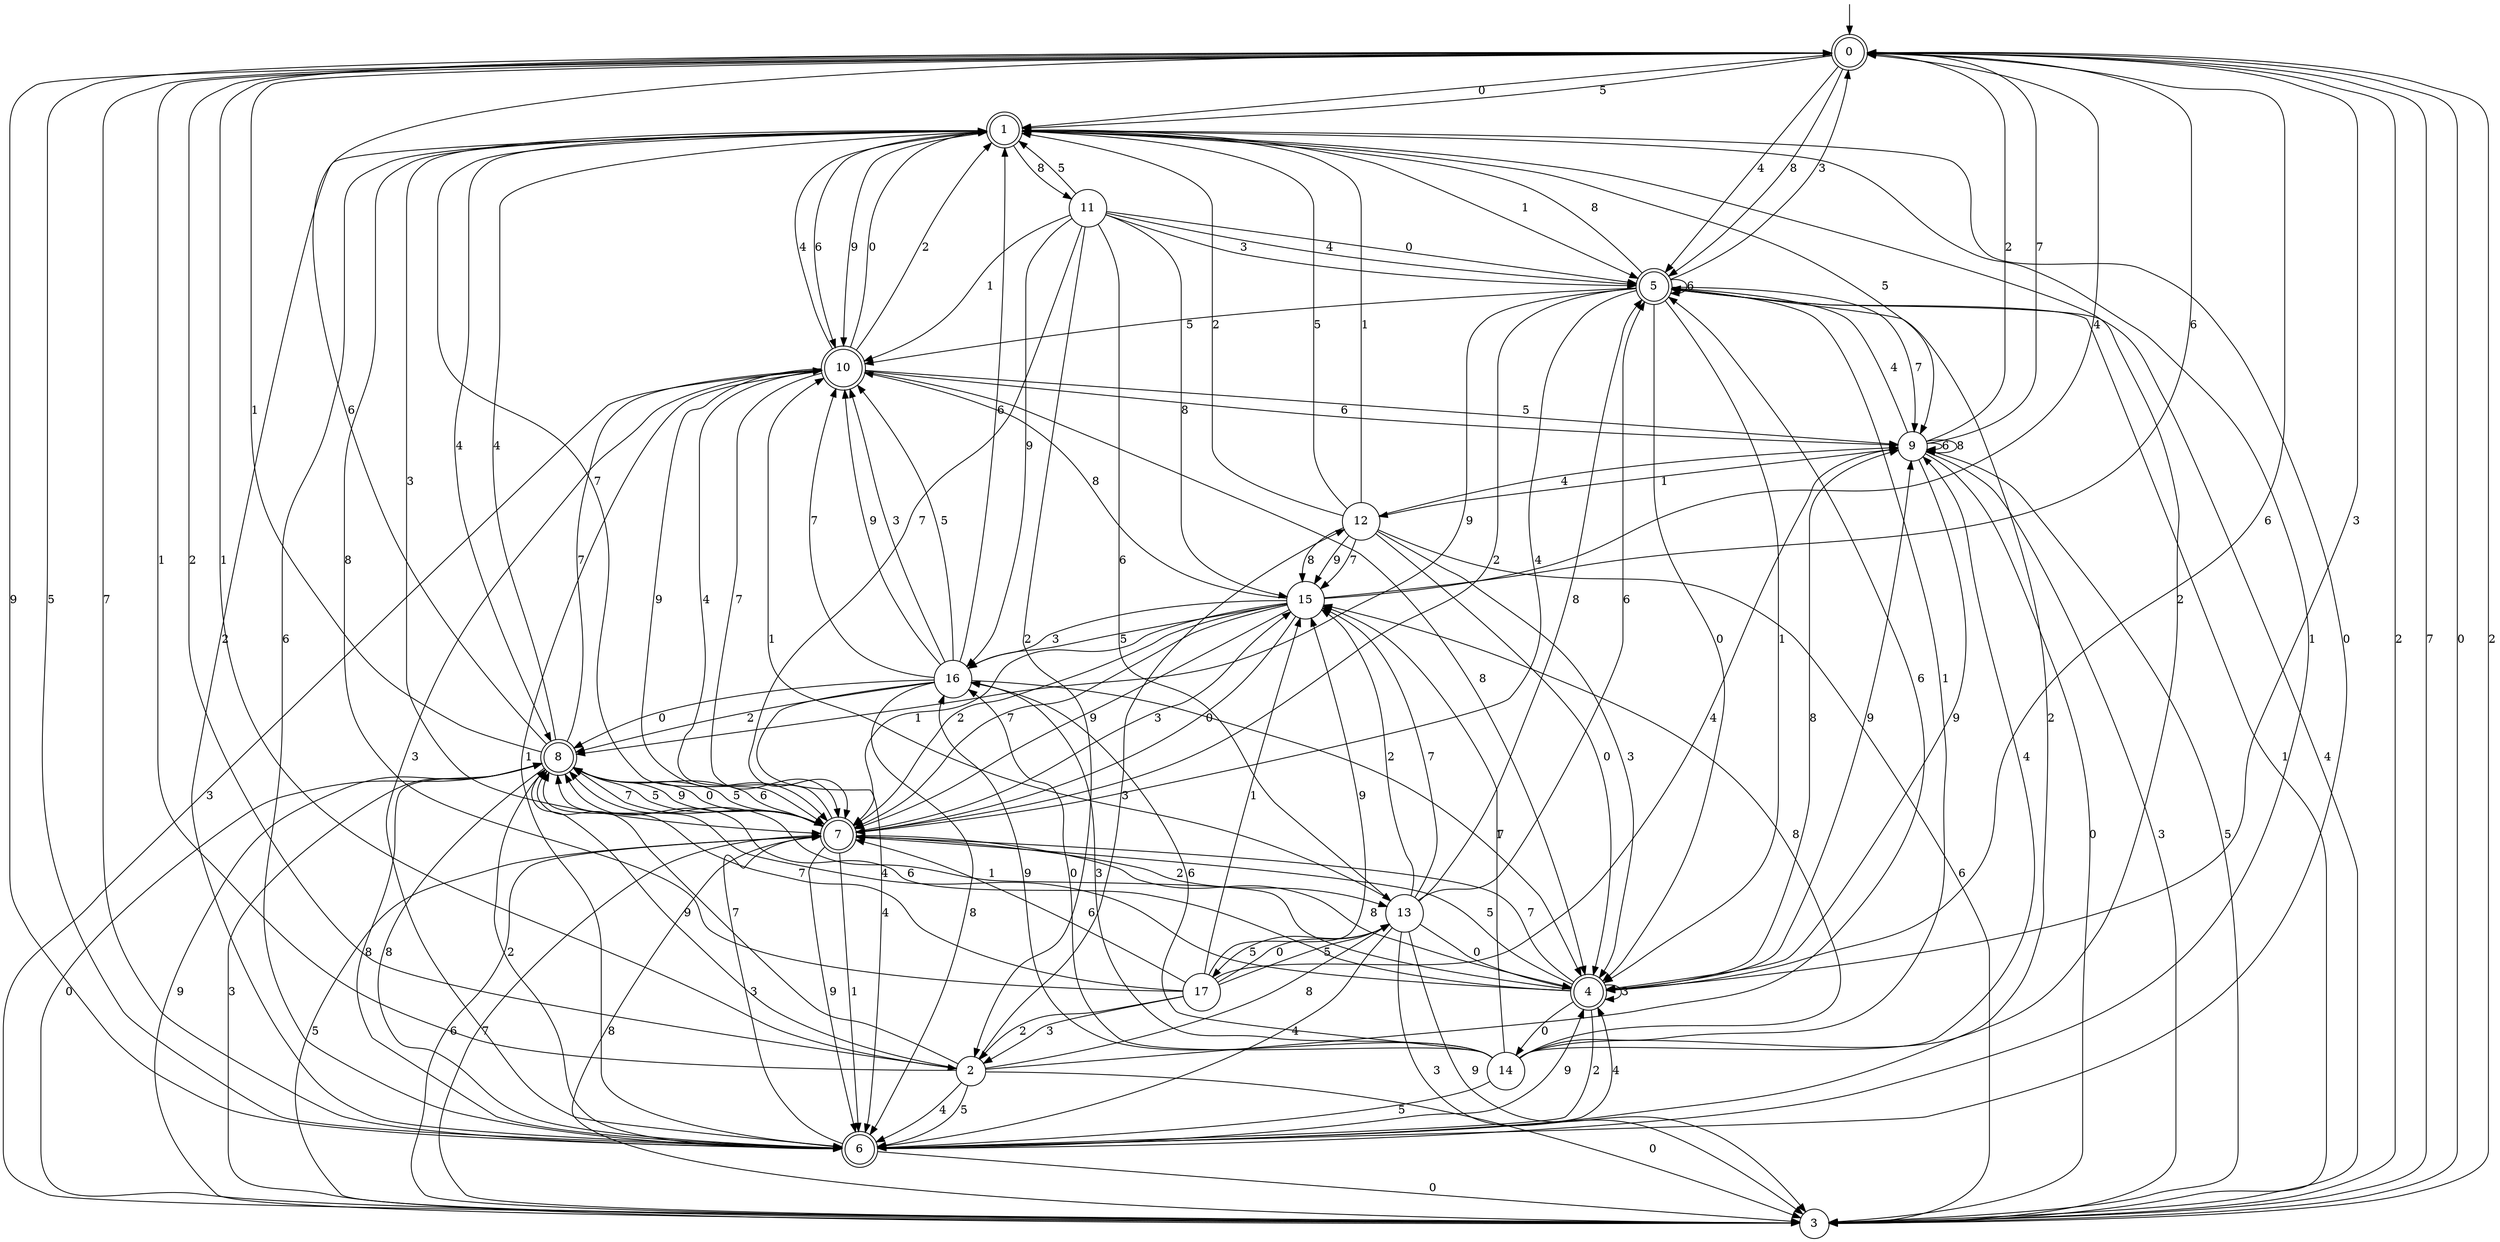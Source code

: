 digraph g {

	s0 [shape="doublecircle" label="0"];
	s1 [shape="doublecircle" label="1"];
	s2 [shape="circle" label="2"];
	s3 [shape="circle" label="3"];
	s4 [shape="doublecircle" label="4"];
	s5 [shape="doublecircle" label="5"];
	s6 [shape="doublecircle" label="6"];
	s7 [shape="doublecircle" label="7"];
	s8 [shape="doublecircle" label="8"];
	s9 [shape="circle" label="9"];
	s10 [shape="doublecircle" label="10"];
	s11 [shape="circle" label="11"];
	s12 [shape="circle" label="12"];
	s13 [shape="circle" label="13"];
	s14 [shape="circle" label="14"];
	s15 [shape="circle" label="15"];
	s16 [shape="circle" label="16"];
	s17 [shape="circle" label="17"];
	s0 -> s1 [label="0"];
	s0 -> s2 [label="1"];
	s0 -> s3 [label="2"];
	s0 -> s4 [label="3"];
	s0 -> s5 [label="4"];
	s0 -> s1 [label="5"];
	s0 -> s4 [label="6"];
	s0 -> s3 [label="7"];
	s0 -> s5 [label="8"];
	s0 -> s6 [label="9"];
	s1 -> s6 [label="0"];
	s1 -> s5 [label="1"];
	s1 -> s6 [label="2"];
	s1 -> s7 [label="3"];
	s1 -> s8 [label="4"];
	s1 -> s9 [label="5"];
	s1 -> s10 [label="6"];
	s1 -> s7 [label="7"];
	s1 -> s11 [label="8"];
	s1 -> s10 [label="9"];
	s2 -> s3 [label="0"];
	s2 -> s0 [label="1"];
	s2 -> s0 [label="2"];
	s2 -> s12 [label="3"];
	s2 -> s6 [label="4"];
	s2 -> s6 [label="5"];
	s2 -> s5 [label="6"];
	s2 -> s8 [label="7"];
	s2 -> s13 [label="8"];
	s2 -> s8 [label="9"];
	s3 -> s0 [label="0"];
	s3 -> s5 [label="1"];
	s3 -> s0 [label="2"];
	s3 -> s10 [label="3"];
	s3 -> s5 [label="4"];
	s3 -> s7 [label="5"];
	s3 -> s7 [label="6"];
	s3 -> s7 [label="7"];
	s3 -> s7 [label="8"];
	s3 -> s8 [label="9"];
	s4 -> s14 [label="0"];
	s4 -> s8 [label="1"];
	s4 -> s6 [label="2"];
	s4 -> s4 [label="3"];
	s4 -> s8 [label="4"];
	s4 -> s7 [label="5"];
	s4 -> s8 [label="6"];
	s4 -> s7 [label="7"];
	s4 -> s9 [label="8"];
	s4 -> s9 [label="9"];
	s5 -> s4 [label="0"];
	s5 -> s4 [label="1"];
	s5 -> s7 [label="2"];
	s5 -> s0 [label="3"];
	s5 -> s7 [label="4"];
	s5 -> s10 [label="5"];
	s5 -> s5 [label="6"];
	s5 -> s9 [label="7"];
	s5 -> s1 [label="8"];
	s5 -> s8 [label="9"];
	s6 -> s3 [label="0"];
	s6 -> s1 [label="1"];
	s6 -> s5 [label="2"];
	s6 -> s7 [label="3"];
	s6 -> s4 [label="4"];
	s6 -> s0 [label="5"];
	s6 -> s1 [label="6"];
	s6 -> s0 [label="7"];
	s6 -> s8 [label="8"];
	s6 -> s4 [label="9"];
	s7 -> s8 [label="0"];
	s7 -> s6 [label="1"];
	s7 -> s13 [label="2"];
	s7 -> s15 [label="3"];
	s7 -> s10 [label="4"];
	s7 -> s8 [label="5"];
	s7 -> s8 [label="6"];
	s7 -> s8 [label="7"];
	s7 -> s4 [label="8"];
	s7 -> s6 [label="9"];
	s8 -> s3 [label="0"];
	s8 -> s0 [label="1"];
	s8 -> s6 [label="2"];
	s8 -> s3 [label="3"];
	s8 -> s1 [label="4"];
	s8 -> s7 [label="5"];
	s8 -> s0 [label="6"];
	s8 -> s10 [label="7"];
	s8 -> s6 [label="8"];
	s8 -> s7 [label="9"];
	s9 -> s3 [label="0"];
	s9 -> s12 [label="1"];
	s9 -> s0 [label="2"];
	s9 -> s3 [label="3"];
	s9 -> s5 [label="4"];
	s9 -> s3 [label="5"];
	s9 -> s9 [label="6"];
	s9 -> s0 [label="7"];
	s9 -> s9 [label="8"];
	s9 -> s4 [label="9"];
	s10 -> s1 [label="0"];
	s10 -> s6 [label="1"];
	s10 -> s1 [label="2"];
	s10 -> s6 [label="3"];
	s10 -> s1 [label="4"];
	s10 -> s9 [label="5"];
	s10 -> s9 [label="6"];
	s10 -> s7 [label="7"];
	s10 -> s4 [label="8"];
	s10 -> s7 [label="9"];
	s11 -> s5 [label="0"];
	s11 -> s10 [label="1"];
	s11 -> s2 [label="2"];
	s11 -> s5 [label="3"];
	s11 -> s5 [label="4"];
	s11 -> s1 [label="5"];
	s11 -> s13 [label="6"];
	s11 -> s7 [label="7"];
	s11 -> s15 [label="8"];
	s11 -> s16 [label="9"];
	s12 -> s4 [label="0"];
	s12 -> s1 [label="1"];
	s12 -> s1 [label="2"];
	s12 -> s4 [label="3"];
	s12 -> s9 [label="4"];
	s12 -> s1 [label="5"];
	s12 -> s3 [label="6"];
	s12 -> s15 [label="7"];
	s12 -> s15 [label="8"];
	s12 -> s15 [label="9"];
	s13 -> s4 [label="0"];
	s13 -> s10 [label="1"];
	s13 -> s15 [label="2"];
	s13 -> s3 [label="3"];
	s13 -> s6 [label="4"];
	s13 -> s17 [label="5"];
	s13 -> s5 [label="6"];
	s13 -> s15 [label="7"];
	s13 -> s5 [label="8"];
	s13 -> s3 [label="9"];
	s14 -> s16 [label="0"];
	s14 -> s5 [label="1"];
	s14 -> s1 [label="2"];
	s14 -> s16 [label="3"];
	s14 -> s9 [label="4"];
	s14 -> s6 [label="5"];
	s14 -> s16 [label="6"];
	s14 -> s15 [label="7"];
	s14 -> s15 [label="8"];
	s14 -> s16 [label="9"];
	s15 -> s7 [label="0"];
	s15 -> s7 [label="1"];
	s15 -> s7 [label="2"];
	s15 -> s16 [label="3"];
	s15 -> s0 [label="4"];
	s15 -> s16 [label="5"];
	s15 -> s0 [label="6"];
	s15 -> s7 [label="7"];
	s15 -> s10 [label="8"];
	s15 -> s7 [label="9"];
	s16 -> s8 [label="0"];
	s16 -> s4 [label="1"];
	s16 -> s8 [label="2"];
	s16 -> s10 [label="3"];
	s16 -> s6 [label="4"];
	s16 -> s10 [label="5"];
	s16 -> s1 [label="6"];
	s16 -> s10 [label="7"];
	s16 -> s6 [label="8"];
	s16 -> s10 [label="9"];
	s17 -> s13 [label="0"];
	s17 -> s15 [label="1"];
	s17 -> s2 [label="2"];
	s17 -> s2 [label="3"];
	s17 -> s9 [label="4"];
	s17 -> s13 [label="5"];
	s17 -> s7 [label="6"];
	s17 -> s8 [label="7"];
	s17 -> s1 [label="8"];
	s17 -> s15 [label="9"];

__start0 [label="" shape="none" width="0" height="0"];
__start0 -> s0;

}
